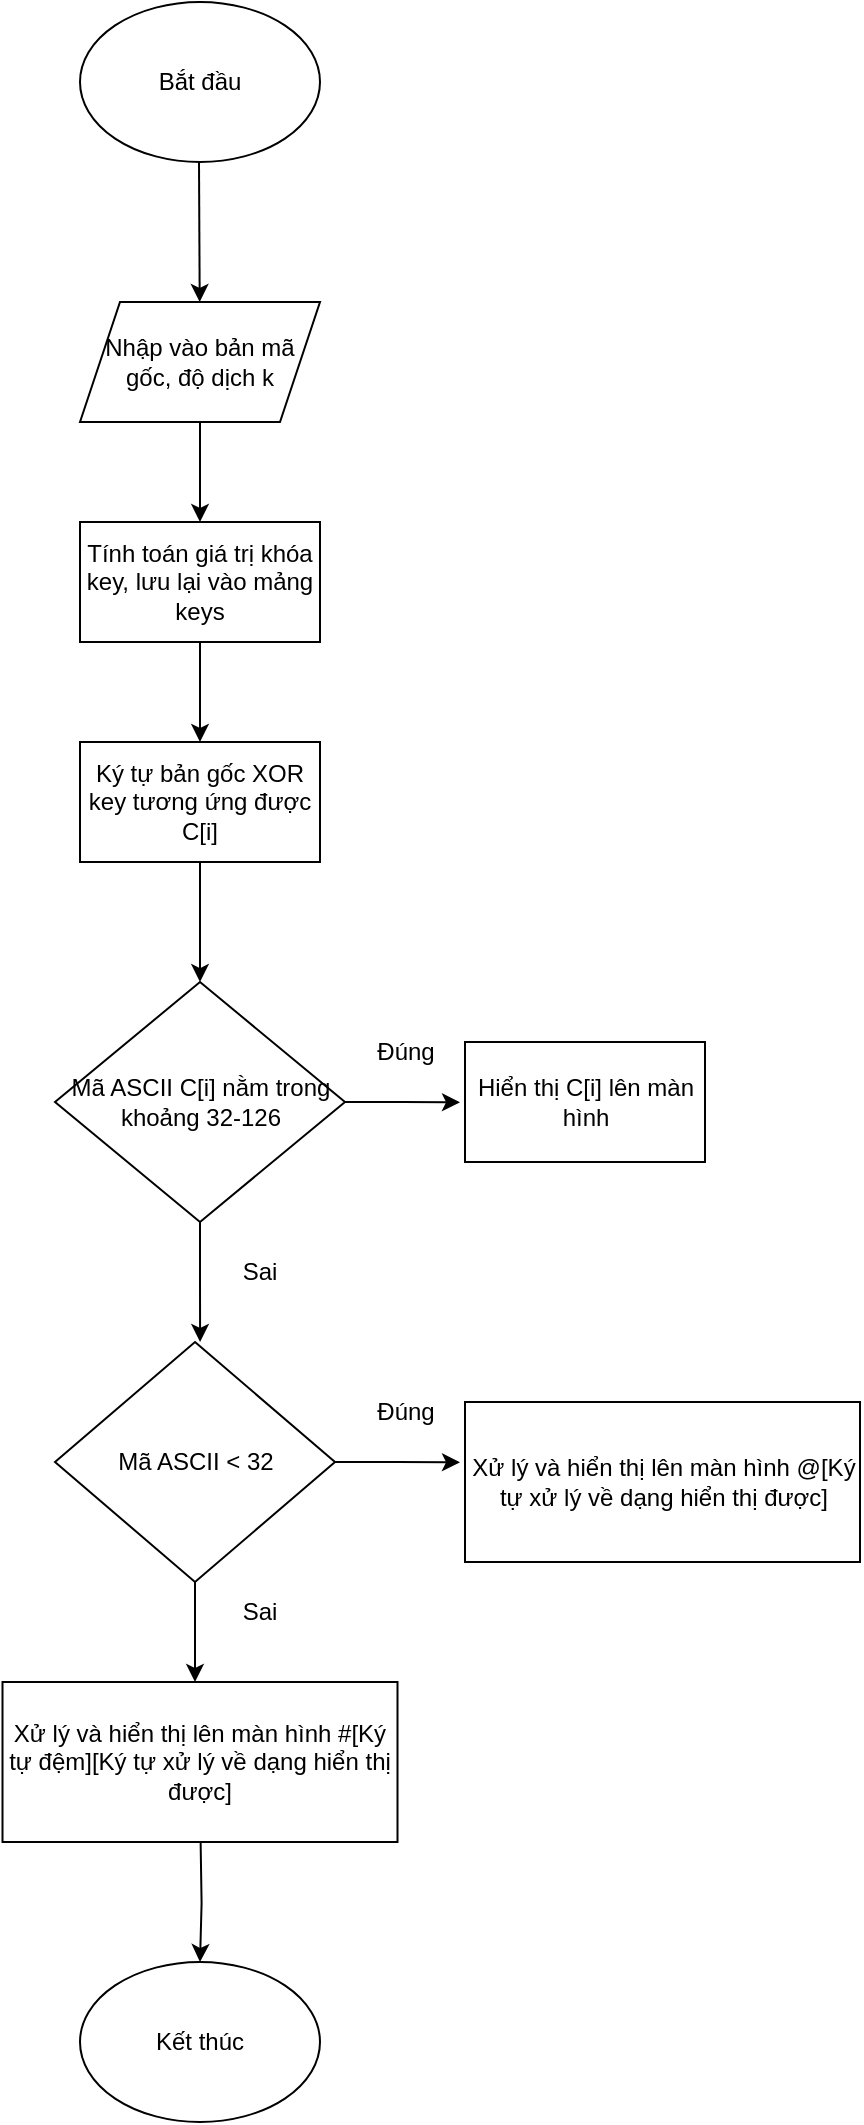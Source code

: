<mxfile version="26.0.4">
  <diagram name="Page-1" id="Hw7-FKCep1lz-TS-hCTD">
    <mxGraphModel dx="925" dy="589" grid="1" gridSize="10" guides="1" tooltips="1" connect="1" arrows="1" fold="1" page="1" pageScale="1" pageWidth="850" pageHeight="1100" math="0" shadow="0">
      <root>
        <mxCell id="0" />
        <mxCell id="1" parent="0" />
        <mxCell id="JsCxAMUn6Lv9ljjGWmCi-1" value="Bắt đầu" style="ellipse;whiteSpace=wrap;html=1;" vertex="1" parent="1">
          <mxGeometry x="270" y="50" width="120" height="80" as="geometry" />
        </mxCell>
        <mxCell id="JsCxAMUn6Lv9ljjGWmCi-2" value="" style="endArrow=classic;html=1;rounded=0;" edge="1" parent="1" target="JsCxAMUn6Lv9ljjGWmCi-3">
          <mxGeometry width="50" height="50" relative="1" as="geometry">
            <mxPoint x="329.5" y="130" as="sourcePoint" />
            <mxPoint x="329.5" y="210" as="targetPoint" />
            <Array as="points" />
          </mxGeometry>
        </mxCell>
        <mxCell id="JsCxAMUn6Lv9ljjGWmCi-5" style="edgeStyle=orthogonalEdgeStyle;rounded=0;orthogonalLoop=1;jettySize=auto;html=1;exitX=0.5;exitY=1;exitDx=0;exitDy=0;" edge="1" parent="1" source="JsCxAMUn6Lv9ljjGWmCi-3" target="JsCxAMUn6Lv9ljjGWmCi-6">
          <mxGeometry relative="1" as="geometry">
            <mxPoint x="330.048" y="300" as="targetPoint" />
          </mxGeometry>
        </mxCell>
        <mxCell id="JsCxAMUn6Lv9ljjGWmCi-3" value="Nhập vào bản mã gốc, độ dịch k" style="shape=parallelogram;perimeter=parallelogramPerimeter;whiteSpace=wrap;html=1;fixedSize=1;" vertex="1" parent="1">
          <mxGeometry x="270" y="200" width="120" height="60" as="geometry" />
        </mxCell>
        <mxCell id="JsCxAMUn6Lv9ljjGWmCi-9" style="edgeStyle=orthogonalEdgeStyle;rounded=0;orthogonalLoop=1;jettySize=auto;html=1;exitX=0.5;exitY=1;exitDx=0;exitDy=0;" edge="1" parent="1" source="JsCxAMUn6Lv9ljjGWmCi-6" target="JsCxAMUn6Lv9ljjGWmCi-10">
          <mxGeometry relative="1" as="geometry">
            <mxPoint x="330.048" y="400" as="targetPoint" />
          </mxGeometry>
        </mxCell>
        <mxCell id="JsCxAMUn6Lv9ljjGWmCi-6" value="Tính toán giá trị khóa key, lưu lại vào mảng keys" style="rounded=0;whiteSpace=wrap;html=1;" vertex="1" parent="1">
          <mxGeometry x="269.998" y="310" width="120" height="60" as="geometry" />
        </mxCell>
        <mxCell id="JsCxAMUn6Lv9ljjGWmCi-12" style="edgeStyle=orthogonalEdgeStyle;rounded=0;orthogonalLoop=1;jettySize=auto;html=1;" edge="1" parent="1" source="JsCxAMUn6Lv9ljjGWmCi-10" target="JsCxAMUn6Lv9ljjGWmCi-13">
          <mxGeometry relative="1" as="geometry">
            <mxPoint x="329.998" y="520.0" as="targetPoint" />
          </mxGeometry>
        </mxCell>
        <mxCell id="JsCxAMUn6Lv9ljjGWmCi-10" value="Ký tự bản gốc XOR key tương ứng được C[i]" style="rounded=0;whiteSpace=wrap;html=1;" vertex="1" parent="1">
          <mxGeometry x="269.998" y="420" width="120" height="60" as="geometry" />
        </mxCell>
        <mxCell id="JsCxAMUn6Lv9ljjGWmCi-15" style="edgeStyle=orthogonalEdgeStyle;rounded=0;orthogonalLoop=1;jettySize=auto;html=1;exitX=1;exitY=0.5;exitDx=0;exitDy=0;" edge="1" parent="1" source="JsCxAMUn6Lv9ljjGWmCi-13">
          <mxGeometry relative="1" as="geometry">
            <mxPoint x="330.048" y="720" as="targetPoint" />
          </mxGeometry>
        </mxCell>
        <mxCell id="JsCxAMUn6Lv9ljjGWmCi-16" style="edgeStyle=orthogonalEdgeStyle;rounded=0;orthogonalLoop=1;jettySize=auto;html=1;exitX=0.5;exitY=0;exitDx=0;exitDy=0;" edge="1" parent="1" source="JsCxAMUn6Lv9ljjGWmCi-13">
          <mxGeometry relative="1" as="geometry">
            <mxPoint x="460" y="600.143" as="targetPoint" />
          </mxGeometry>
        </mxCell>
        <mxCell id="JsCxAMUn6Lv9ljjGWmCi-13" value="Mã ASCII C[i] nằm trong khoảng 32-126" style="rhombus;whiteSpace=wrap;html=1;direction=south;" vertex="1" parent="1">
          <mxGeometry x="257.5" y="540" width="145" height="120" as="geometry" />
        </mxCell>
        <mxCell id="JsCxAMUn6Lv9ljjGWmCi-17" value="Đúng" style="text;html=1;align=center;verticalAlign=middle;whiteSpace=wrap;rounded=0;" vertex="1" parent="1">
          <mxGeometry x="402.5" y="560" width="60" height="30" as="geometry" />
        </mxCell>
        <mxCell id="JsCxAMUn6Lv9ljjGWmCi-18" value="Hiển thị C[i] lên màn hình" style="rounded=0;whiteSpace=wrap;html=1;" vertex="1" parent="1">
          <mxGeometry x="462.5" y="570" width="120" height="60" as="geometry" />
        </mxCell>
        <mxCell id="JsCxAMUn6Lv9ljjGWmCi-19" value="Sai" style="text;html=1;align=center;verticalAlign=middle;whiteSpace=wrap;rounded=0;" vertex="1" parent="1">
          <mxGeometry x="330" y="670" width="60" height="30" as="geometry" />
        </mxCell>
        <mxCell id="JsCxAMUn6Lv9ljjGWmCi-22" style="edgeStyle=orthogonalEdgeStyle;rounded=0;orthogonalLoop=1;jettySize=auto;html=1;exitX=1;exitY=0.5;exitDx=0;exitDy=0;" edge="1" parent="1" source="JsCxAMUn6Lv9ljjGWmCi-21">
          <mxGeometry relative="1" as="geometry">
            <mxPoint x="460" y="780.143" as="targetPoint" />
          </mxGeometry>
        </mxCell>
        <mxCell id="JsCxAMUn6Lv9ljjGWmCi-23" style="edgeStyle=orthogonalEdgeStyle;rounded=0;orthogonalLoop=1;jettySize=auto;html=1;" edge="1" parent="1" source="JsCxAMUn6Lv9ljjGWmCi-21">
          <mxGeometry relative="1" as="geometry">
            <mxPoint x="327.5" y="890" as="targetPoint" />
          </mxGeometry>
        </mxCell>
        <mxCell id="JsCxAMUn6Lv9ljjGWmCi-21" value="Mã ASCII &amp;lt; 32" style="rhombus;whiteSpace=wrap;html=1;" vertex="1" parent="1">
          <mxGeometry x="257.5" y="720" width="140" height="120" as="geometry" />
        </mxCell>
        <mxCell id="JsCxAMUn6Lv9ljjGWmCi-24" value="Đúng" style="text;html=1;align=center;verticalAlign=middle;whiteSpace=wrap;rounded=0;" vertex="1" parent="1">
          <mxGeometry x="402.5" y="740" width="60" height="30" as="geometry" />
        </mxCell>
        <mxCell id="JsCxAMUn6Lv9ljjGWmCi-25" value="Sai" style="text;html=1;align=center;verticalAlign=middle;whiteSpace=wrap;rounded=0;" vertex="1" parent="1">
          <mxGeometry x="330" y="840" width="60" height="30" as="geometry" />
        </mxCell>
        <mxCell id="JsCxAMUn6Lv9ljjGWmCi-26" value="Xử lý và hiển thị lên màn hình @[Ký tự xử lý về dạng hiển thị được]" style="rounded=0;whiteSpace=wrap;html=1;" vertex="1" parent="1">
          <mxGeometry x="462.5" y="750" width="197.5" height="80" as="geometry" />
        </mxCell>
        <mxCell id="JsCxAMUn6Lv9ljjGWmCi-29" style="edgeStyle=orthogonalEdgeStyle;rounded=0;orthogonalLoop=1;jettySize=auto;html=1;exitX=0.5;exitY=1;exitDx=0;exitDy=0;" edge="1" parent="1">
          <mxGeometry relative="1" as="geometry">
            <mxPoint x="330.0" y="1030" as="targetPoint" />
            <mxPoint x="330.31" y="970" as="sourcePoint" />
          </mxGeometry>
        </mxCell>
        <mxCell id="JsCxAMUn6Lv9ljjGWmCi-32" value="Xử lý và hiển thị lên màn hình #[Ký tự đệm][Ký tự xử lý về dạng hiển thị được]" style="rounded=0;whiteSpace=wrap;html=1;" vertex="1" parent="1">
          <mxGeometry x="231.25" y="890" width="197.5" height="80" as="geometry" />
        </mxCell>
        <mxCell id="JsCxAMUn6Lv9ljjGWmCi-34" value="Kết thúc" style="ellipse;whiteSpace=wrap;html=1;" vertex="1" parent="1">
          <mxGeometry x="270" y="1030" width="120" height="80" as="geometry" />
        </mxCell>
      </root>
    </mxGraphModel>
  </diagram>
</mxfile>
